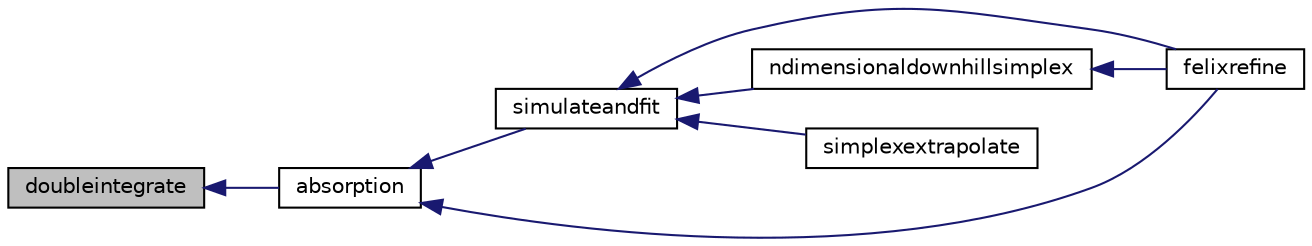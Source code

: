 digraph "doubleintegrate"
{
  edge [fontname="Helvetica",fontsize="10",labelfontname="Helvetica",labelfontsize="10"];
  node [fontname="Helvetica",fontsize="10",shape=record];
  rankdir="LR";
  Node1 [label="doubleintegrate",height=0.2,width=0.4,color="black", fillcolor="grey75", style="filled", fontcolor="black"];
  Node1 -> Node2 [dir="back",color="midnightblue",fontsize="10",style="solid",fontname="Helvetica"];
  Node2 [label="absorption",height=0.2,width=0.4,color="black", fillcolor="white", style="filled",URL="$Ug_8f90.html#a5637638595593ffb09280db93d99adc1"];
  Node2 -> Node3 [dir="back",color="midnightblue",fontsize="10",style="solid",fontname="Helvetica"];
  Node3 [label="simulateandfit",height=0.2,width=0.4,color="black", fillcolor="white", style="filled",URL="$felixfunction_8f90.html#adcb9fd1a6de6119cd7591814585634cd"];
  Node3 -> Node4 [dir="back",color="midnightblue",fontsize="10",style="solid",fontname="Helvetica"];
  Node4 [label="felixrefine",height=0.2,width=0.4,color="black", fillcolor="white", style="filled",URL="$felixrefine_8f90.html#aecbf263fc9c06070ed63b7a31c76bbef"];
  Node3 -> Node5 [dir="back",color="midnightblue",fontsize="10",style="solid",fontname="Helvetica"];
  Node5 [label="ndimensionaldownhillsimplex",height=0.2,width=0.4,color="black", fillcolor="white", style="filled",URL="$simplex_8f90.html#a51042de79e202f5b883de0d70b0815dc"];
  Node5 -> Node4 [dir="back",color="midnightblue",fontsize="10",style="solid",fontname="Helvetica"];
  Node3 -> Node6 [dir="back",color="midnightblue",fontsize="10",style="solid",fontname="Helvetica"];
  Node6 [label="simplexextrapolate",height=0.2,width=0.4,color="black", fillcolor="white", style="filled",URL="$simplex_8f90.html#a25ad91b0853caf2e81addb68f144b5a1"];
  Node2 -> Node4 [dir="back",color="midnightblue",fontsize="10",style="solid",fontname="Helvetica"];
}
